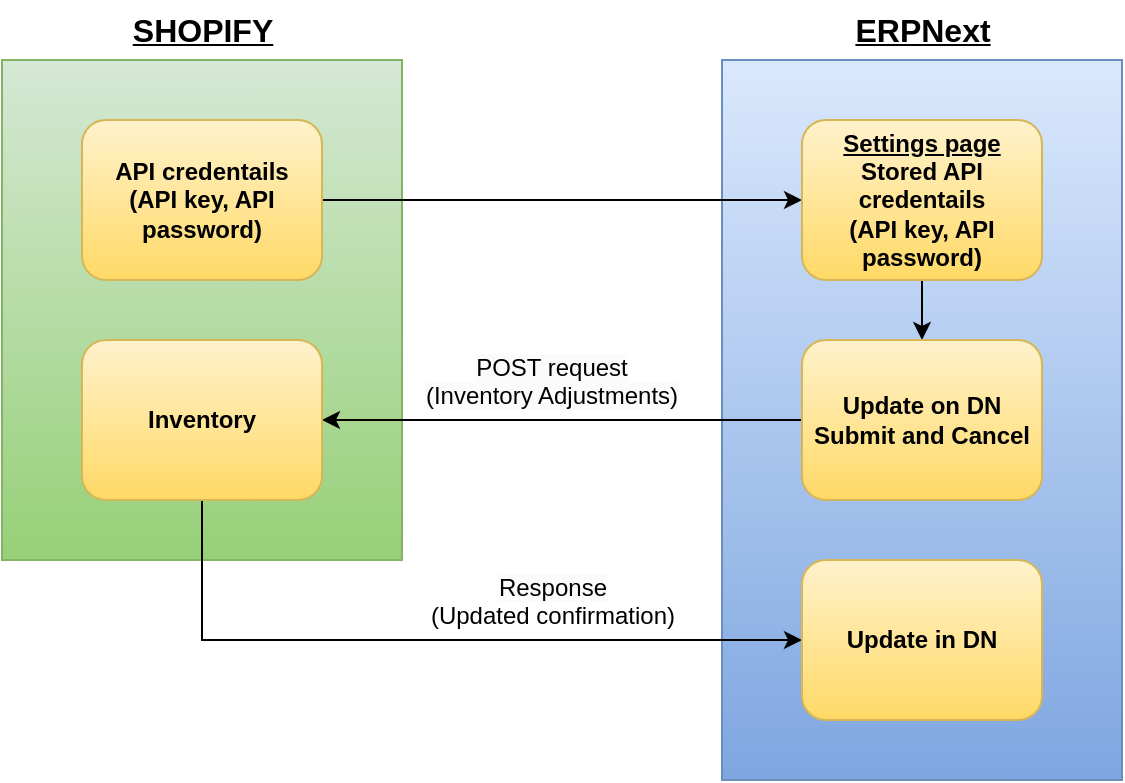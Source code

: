 <mxfile version="23.1.5" type="github">
  <diagram name="Page-1" id="yhnGaxcN0KZS2rJZzO3y">
    <mxGraphModel dx="1050" dy="577" grid="1" gridSize="10" guides="1" tooltips="1" connect="1" arrows="1" fold="1" page="1" pageScale="1" pageWidth="850" pageHeight="1100" math="0" shadow="0">
      <root>
        <mxCell id="0" />
        <mxCell id="1" parent="0" />
        <mxCell id="GhPoPRfR0sROsIhoIp8V-1" value="" style="rounded=0;whiteSpace=wrap;html=1;fontStyle=1;fillColor=#d5e8d4;strokeColor=#82b366;gradientColor=#97d077;" parent="1" vertex="1">
          <mxGeometry x="120" y="40" width="200" height="250" as="geometry" />
        </mxCell>
        <mxCell id="GhPoPRfR0sROsIhoIp8V-2" value="" style="rounded=0;whiteSpace=wrap;html=1;fontStyle=1;fillColor=#dae8fc;gradientColor=#7ea6e0;strokeColor=#6c8ebf;" parent="1" vertex="1">
          <mxGeometry x="480" y="40" width="200" height="360" as="geometry" />
        </mxCell>
        <mxCell id="GhPoPRfR0sROsIhoIp8V-3" value="&lt;span&gt;&lt;u&gt;&lt;font style=&quot;font-size: 16px;&quot;&gt;SHOPIFY&lt;/font&gt;&lt;/u&gt;&lt;/span&gt;" style="text;html=1;align=center;verticalAlign=middle;resizable=0;points=[];autosize=1;strokeColor=none;fillColor=none;fontStyle=1" parent="1" vertex="1">
          <mxGeometry x="175" y="10" width="90" height="30" as="geometry" />
        </mxCell>
        <mxCell id="GhPoPRfR0sROsIhoIp8V-4" value="&lt;span style=&quot;font-size: 16px;&quot;&gt;&lt;span&gt;&lt;u&gt;ERPNext&lt;br&gt;&lt;/u&gt;&lt;/span&gt;&lt;/span&gt;" style="text;html=1;align=center;verticalAlign=middle;resizable=0;points=[];autosize=1;strokeColor=none;fillColor=none;fontStyle=1" parent="1" vertex="1">
          <mxGeometry x="535" y="10" width="90" height="30" as="geometry" />
        </mxCell>
        <mxCell id="GhPoPRfR0sROsIhoIp8V-5" style="edgeStyle=none;rounded=0;orthogonalLoop=1;jettySize=auto;html=1;fontStyle=1" parent="1" source="GhPoPRfR0sROsIhoIp8V-6" target="GhPoPRfR0sROsIhoIp8V-8" edge="1">
          <mxGeometry relative="1" as="geometry" />
        </mxCell>
        <mxCell id="GhPoPRfR0sROsIhoIp8V-6" value="API credentails&lt;br&gt;(API key, API password)" style="rounded=1;whiteSpace=wrap;html=1;fontStyle=1;fillColor=#fff2cc;gradientColor=#ffd966;strokeColor=#d6b656;" parent="1" vertex="1">
          <mxGeometry x="160" y="70" width="120" height="80" as="geometry" />
        </mxCell>
        <mxCell id="GhPoPRfR0sROsIhoIp8V-7" value="" style="edgeStyle=none;rounded=0;orthogonalLoop=1;jettySize=auto;html=1;fontStyle=1" parent="1" source="GhPoPRfR0sROsIhoIp8V-8" target="GhPoPRfR0sROsIhoIp8V-10" edge="1">
          <mxGeometry relative="1" as="geometry" />
        </mxCell>
        <mxCell id="GhPoPRfR0sROsIhoIp8V-8" value="&lt;span&gt;&lt;u&gt;Settings page&lt;/u&gt;&lt;/span&gt;&lt;br&gt;Stored API credentails&lt;br&gt;(API key, API password)" style="rounded=1;whiteSpace=wrap;html=1;fontStyle=1;fillColor=#fff2cc;gradientColor=#ffd966;strokeColor=#d6b656;" parent="1" vertex="1">
          <mxGeometry x="520" y="70" width="120" height="80" as="geometry" />
        </mxCell>
        <mxCell id="GhPoPRfR0sROsIhoIp8V-9" style="edgeStyle=none;rounded=0;orthogonalLoop=1;jettySize=auto;html=1;exitX=0;exitY=0.5;exitDx=0;exitDy=0;fontStyle=1" parent="1" source="GhPoPRfR0sROsIhoIp8V-10" target="GhPoPRfR0sROsIhoIp8V-13" edge="1">
          <mxGeometry relative="1" as="geometry" />
        </mxCell>
        <mxCell id="GhPoPRfR0sROsIhoIp8V-10" value="Update on DN Submit and Cancel" style="rounded=1;whiteSpace=wrap;html=1;fontStyle=1;fillColor=#fff2cc;gradientColor=#ffd966;strokeColor=#d6b656;" parent="1" vertex="1">
          <mxGeometry x="520" y="180" width="120" height="80" as="geometry" />
        </mxCell>
        <mxCell id="GhPoPRfR0sROsIhoIp8V-11" value="&lt;span style=&quot;color: rgb(0, 0, 0); font-family: Helvetica; font-size: 12px; font-style: normal; font-variant-ligatures: normal; font-variant-caps: normal; letter-spacing: normal; orphans: 2; text-indent: 0px; text-transform: none; widows: 2; word-spacing: 0px; -webkit-text-stroke-width: 0px; background-color: rgb(251, 251, 251); text-decoration-thickness: initial; text-decoration-style: initial; text-decoration-color: initial; float: none; display: inline !important;&quot;&gt;POST request&lt;br&gt;(Inventory Adjustments)&lt;/span&gt;" style="text;whiteSpace=wrap;html=1;fontStyle=0;align=center;" parent="1" vertex="1">
          <mxGeometry x="330" y="180" width="130" height="40" as="geometry" />
        </mxCell>
        <mxCell id="GhPoPRfR0sROsIhoIp8V-12" style="edgeStyle=none;rounded=0;orthogonalLoop=1;jettySize=auto;html=1;entryX=0;entryY=0.5;entryDx=0;entryDy=0;fontStyle=1" parent="1" source="GhPoPRfR0sROsIhoIp8V-13" target="GhPoPRfR0sROsIhoIp8V-15" edge="1">
          <mxGeometry relative="1" as="geometry">
            <Array as="points">
              <mxPoint x="220" y="330" />
            </Array>
          </mxGeometry>
        </mxCell>
        <mxCell id="GhPoPRfR0sROsIhoIp8V-13" value="Inventory" style="rounded=1;whiteSpace=wrap;html=1;fontStyle=1;fillColor=#fff2cc;gradientColor=#ffd966;strokeColor=#d6b656;" parent="1" vertex="1">
          <mxGeometry x="160" y="180" width="120" height="80" as="geometry" />
        </mxCell>
        <mxCell id="GhPoPRfR0sROsIhoIp8V-15" value="Update in DN" style="rounded=1;whiteSpace=wrap;html=1;fontStyle=1;fillColor=#fff2cc;gradientColor=#ffd966;strokeColor=#d6b656;" parent="1" vertex="1">
          <mxGeometry x="520" y="290" width="120" height="80" as="geometry" />
        </mxCell>
        <mxCell id="GhPoPRfR0sROsIhoIp8V-16" value="&lt;span style=&quot;color: rgb(0, 0, 0); font-family: Helvetica; font-size: 12px; font-style: normal; font-variant-ligatures: normal; font-variant-caps: normal; letter-spacing: normal; orphans: 2; text-indent: 0px; text-transform: none; widows: 2; word-spacing: 0px; -webkit-text-stroke-width: 0px; background-color: rgb(251, 251, 251); text-decoration-thickness: initial; text-decoration-style: initial; text-decoration-color: initial; float: none; display: inline !important;&quot;&gt;Response &lt;br&gt;&lt;div style=&quot;&quot;&gt;(Updated confirmation)&lt;/div&gt;&lt;/span&gt;" style="text;whiteSpace=wrap;html=1;fontStyle=0;align=center;" parent="1" vertex="1">
          <mxGeometry x="302.5" y="290" width="185" height="40" as="geometry" />
        </mxCell>
      </root>
    </mxGraphModel>
  </diagram>
</mxfile>
